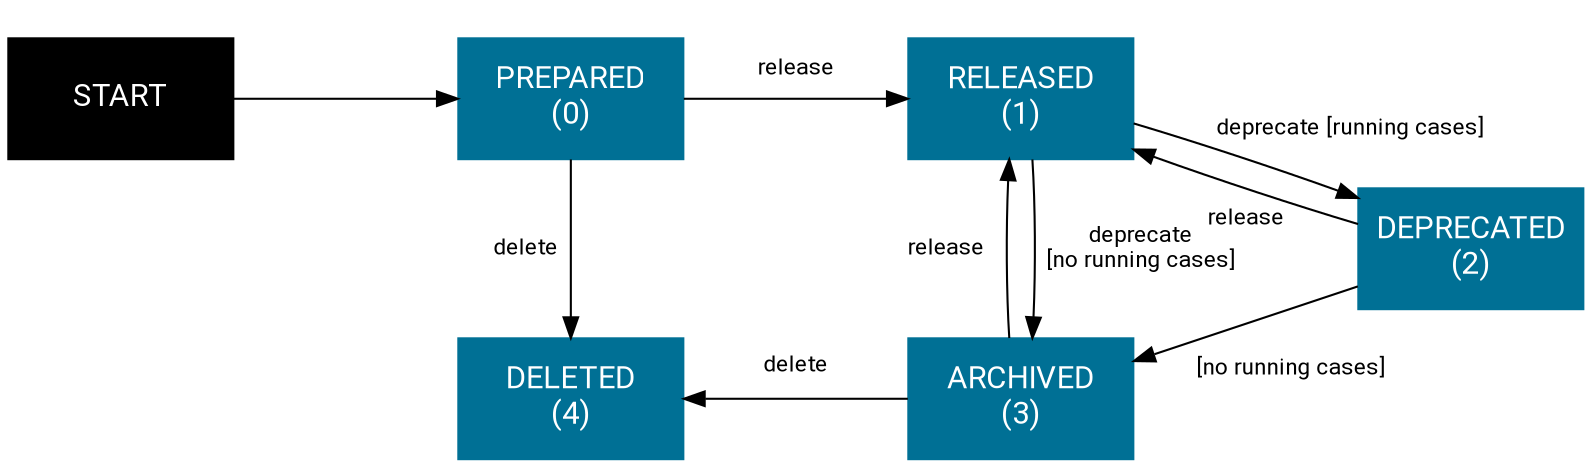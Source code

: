 digraph overview {
  layout=neato;
 
  node [shape=box, height="0.8", width="2", color="#007095", style=filled, fixedsize="true", margin=0, 
        fontname="Roboto,Helvetica Neue,Arial,sans-serif", fontcolor="white", fontsize=15
       ]; 
  
  /* nodes */
  start      [ label="START",           pos="0,0!", height="0.8", width="1.5", color="#000"];
  prepared   [ label="PREPARED\n(0)",   pos="3,0!", height="0.8", width="1.5"];
  released   [ label="RELEASED\n(1)",   pos="6,0!", height="0.8", width="1.5"];
  deprecated [ label="DEPRECATED\n(2)", pos="9,-1!", height="0.8", width="1.5"]
  archived   [ label="ARCHIVED\n(3)",   pos="6,-2!", height="0.8", width="1.5"]
  deleted    [ label="DELETED\n(4)",    pos="3,-2!", height="0.8", width="1.5"]

  /* edges */
  start -> prepared;
  prepared -> released;
  released -> deprecated;
  prepared -> deleted;
  deprecated -> released;
  deprecated -> archived;
  archived -> deleted;
  archived -> released;
  released -> archived;

  /* edge labels */  
  prepared_released   [ label="release",                   pos="4.5,0.2!", width="1.7", height="0.8", shape=none, fillcolor=none, fontcolor="black", fontsize="11" ];
  released_deprecated [ label="deprecate [running cases]", pos="8.2,-0.2!", width="1.7", height="0.8", shape=none, fillcolor=none, fontcolor="black", fontsize="11" ];
  deprecated_released [ label="release",                   pos="7.5,-0.8!", width="1.7", height="0.8", shape=none, fillcolor=none, fontcolor="black", fontsize="11" ];
  prepared_deleted    [ label="delete",                    pos="2.7,-1.0!", width="1.7", height="0.8", shape=none, fillcolor=none, fontcolor="black", fontsize="11" ];
  deprecated_archived [ label="[no running cases]",        pos="7.8,-1.8!", width="1.7", height="0.8", shape=none, fillcolor=none, fontcolor="black", fontsize="11" ];
  archived_deleted    [ label="delete",                    pos="4.5,-1.78!", width="1.7", height="0.8", shape=none, fillcolor=none, fontcolor="black", fontsize="11" ];

  archived_released   [ label="release",                      pos="5.5,-1!", width="1.7", height="0.8", shape=none, fillcolor=none, fontcolor="black", fontsize="11" ];
  released_archived   [ label="deprecate\n[no running cases]", pos="6.8,-1!", width="1.7", height="0.8", shape=none, fillcolor=none, fontcolor="black", fontsize="11" ];
}
